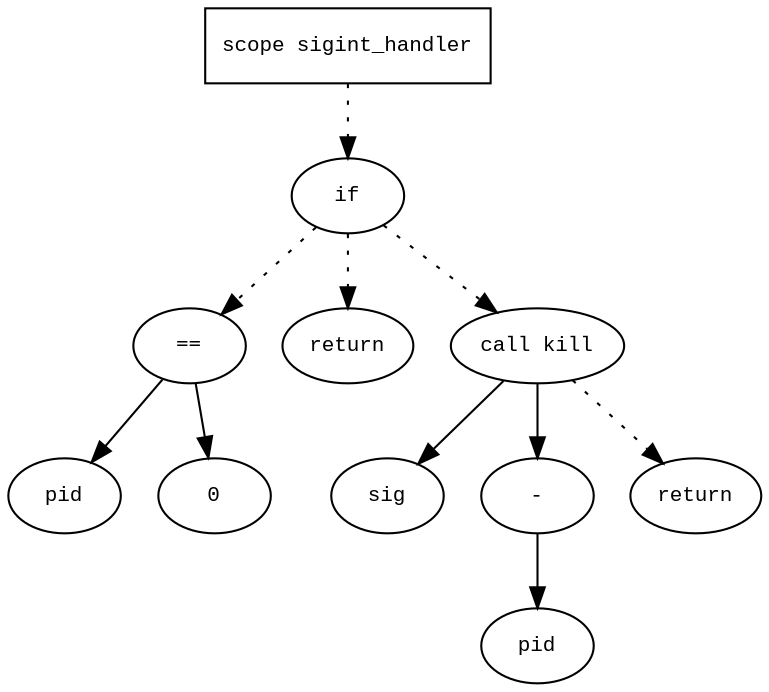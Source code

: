 digraph AST {
  graph [fontname="Times New Roman",fontsize=10];
  node  [fontname="Courier New",fontsize=10];
  edge  [fontname="Times New Roman",fontsize=10];

  node1 [label="scope sigint_handler",shape=box];
  node2 [label="if",shape=ellipse];
  node1 -> node2 [style=dotted];
  node3 [label="==",shape=ellipse];
  node4 [label="pid",shape=ellipse];
  node3 -> node4;
  node5 [label="0",shape=ellipse];
  node3 -> node5;
  node2 -> node3 [style=dotted];
  node6 [label="return",shape=ellipse];
  node2 -> node6 [style=dotted];
  node7 [label="call kill",shape=ellipse];
  node8 [label="sig",shape=ellipse];
  node7 -> node8;
  node9 [label="-",shape=ellipse];
  node10 [label="pid",shape=ellipse];
  node9 -> node10;
  node7 -> node9;
  node2 -> node7 [style=dotted];
  node11 [label="return",shape=ellipse];
  node7 -> node11 [style=dotted];
} 
